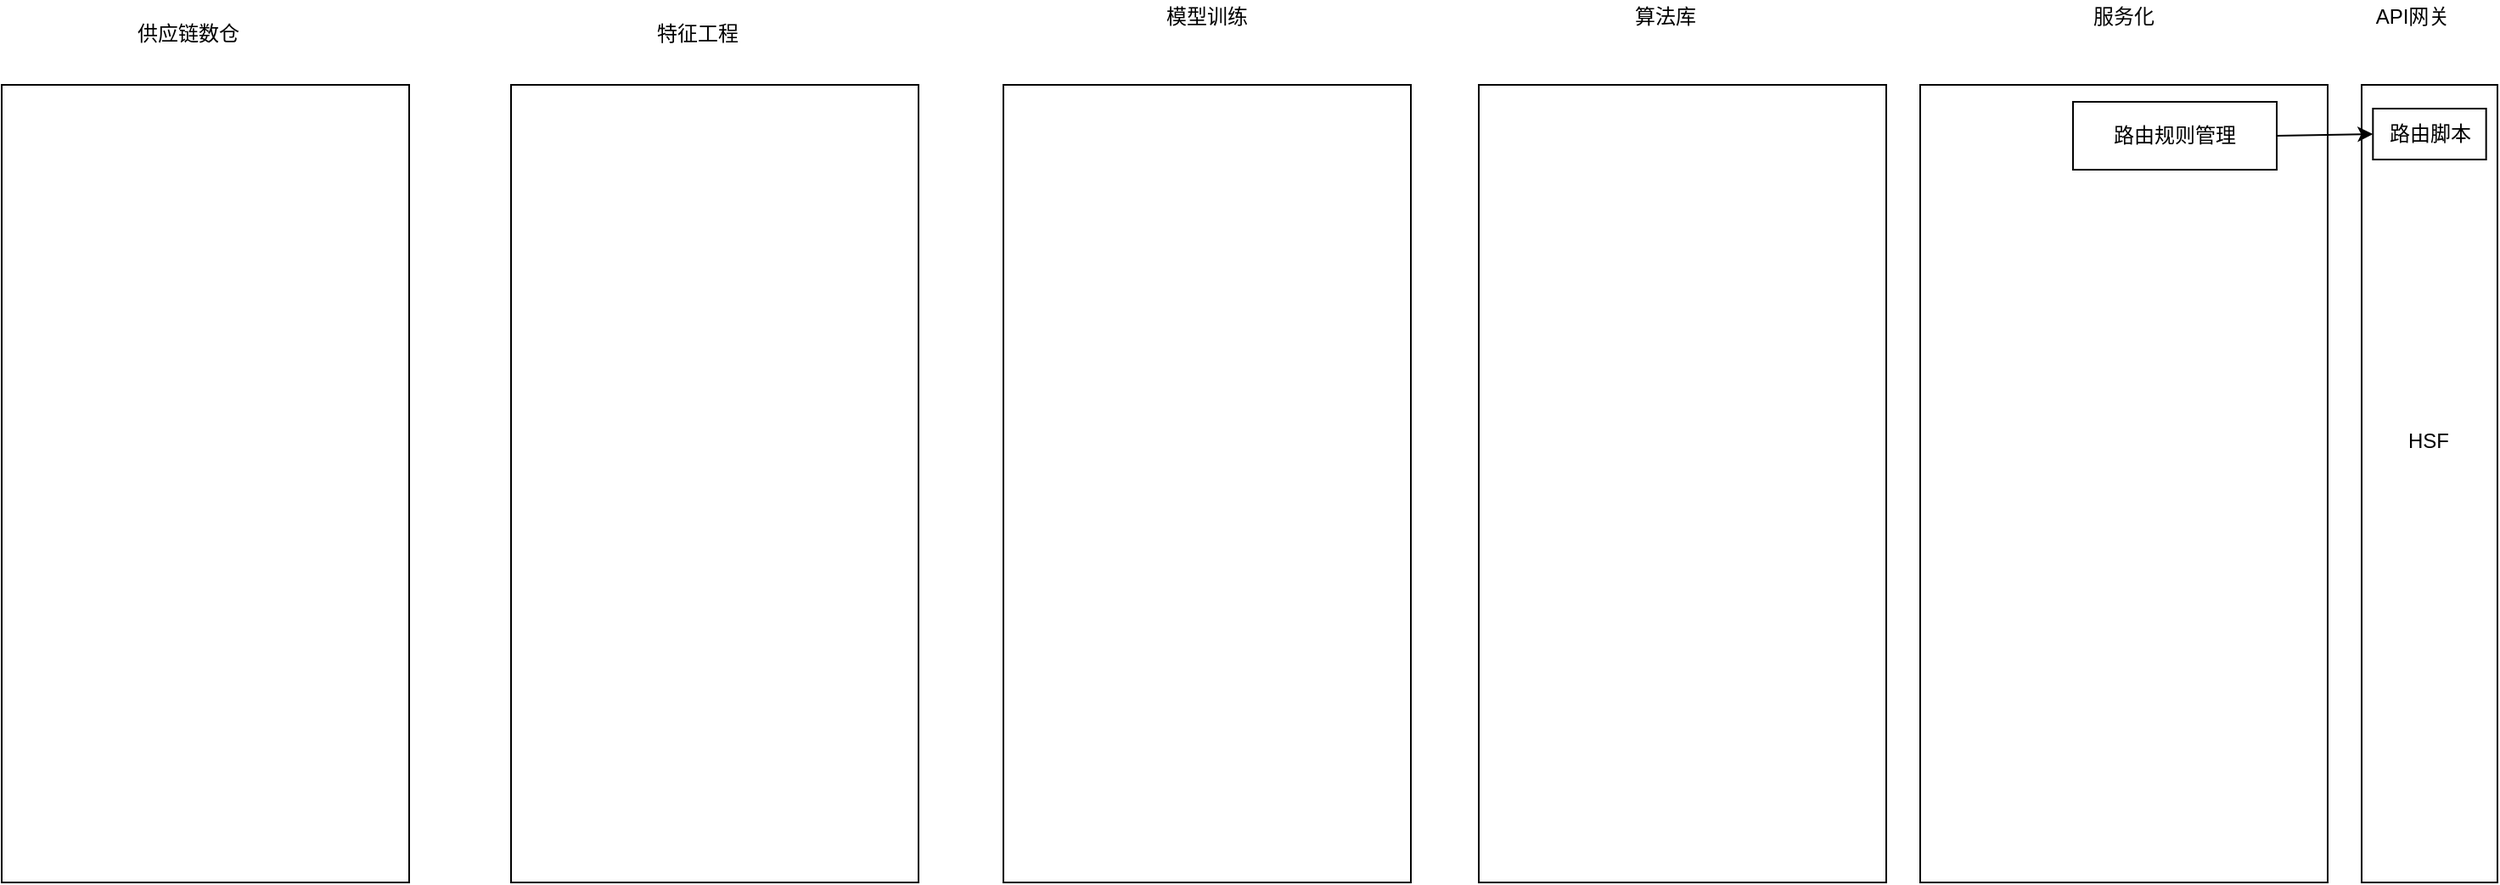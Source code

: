 <mxfile version="12.8.9" type="github">
  <diagram id="tqqFPRVVThCWhQn9TKFU" name="Page-1">
    <mxGraphModel dx="1746" dy="1023" grid="1" gridSize="10" guides="1" tooltips="1" connect="1" arrows="1" fold="1" page="0" pageScale="1" pageWidth="827" pageHeight="1169" background="none" math="0" shadow="0">
      <root>
        <mxCell id="0" />
        <mxCell id="1" parent="0" />
        <mxCell id="BgEkeHLagG953XPaDO7L-3" value="" style="group" vertex="1" connectable="0" parent="1">
          <mxGeometry x="660" y="-150" width="80" height="470" as="geometry" />
        </mxCell>
        <mxCell id="BgEkeHLagG953XPaDO7L-1" value="" style="rounded=0;whiteSpace=wrap;html=1;" vertex="1" parent="BgEkeHLagG953XPaDO7L-3">
          <mxGeometry width="80" height="470" as="geometry" />
        </mxCell>
        <mxCell id="BgEkeHLagG953XPaDO7L-2" value="HSF" style="text;html=1;strokeColor=none;fillColor=none;align=center;verticalAlign=middle;whiteSpace=wrap;rounded=0;" vertex="1" parent="BgEkeHLagG953XPaDO7L-3">
          <mxGeometry x="13.333" y="200" width="53.333" height="20" as="geometry" />
        </mxCell>
        <mxCell id="BgEkeHLagG953XPaDO7L-20" value="路由脚本" style="rounded=0;whiteSpace=wrap;html=1;" vertex="1" parent="BgEkeHLagG953XPaDO7L-3">
          <mxGeometry x="6.667" y="14" width="66.667" height="30" as="geometry" />
        </mxCell>
        <mxCell id="BgEkeHLagG953XPaDO7L-7" value="" style="rounded=0;whiteSpace=wrap;html=1;" vertex="1" parent="1">
          <mxGeometry x="400" y="-150" width="240" height="470" as="geometry" />
        </mxCell>
        <mxCell id="BgEkeHLagG953XPaDO7L-8" value="服务化" style="text;html=1;strokeColor=none;fillColor=none;align=center;verticalAlign=middle;whiteSpace=wrap;rounded=0;" vertex="1" parent="1">
          <mxGeometry x="500" y="-200" width="40" height="20" as="geometry" />
        </mxCell>
        <mxCell id="BgEkeHLagG953XPaDO7L-9" value="API网关" style="text;html=1;strokeColor=none;fillColor=none;align=center;verticalAlign=middle;whiteSpace=wrap;rounded=0;" vertex="1" parent="1">
          <mxGeometry x="660" y="-200" width="60" height="20" as="geometry" />
        </mxCell>
        <mxCell id="BgEkeHLagG953XPaDO7L-10" value="" style="rounded=0;whiteSpace=wrap;html=1;" vertex="1" parent="1">
          <mxGeometry x="140" y="-150" width="240" height="470" as="geometry" />
        </mxCell>
        <mxCell id="BgEkeHLagG953XPaDO7L-11" value="算法库" style="text;html=1;strokeColor=none;fillColor=none;align=center;verticalAlign=middle;whiteSpace=wrap;rounded=0;" vertex="1" parent="1">
          <mxGeometry x="230" y="-200" width="40" height="20" as="geometry" />
        </mxCell>
        <mxCell id="BgEkeHLagG953XPaDO7L-12" value="模型训练" style="text;html=1;strokeColor=none;fillColor=none;align=center;verticalAlign=middle;whiteSpace=wrap;rounded=0;" vertex="1" parent="1">
          <mxGeometry x="-50" y="-200" width="60" height="20" as="geometry" />
        </mxCell>
        <mxCell id="BgEkeHLagG953XPaDO7L-13" value="特征工程" style="text;html=1;strokeColor=none;fillColor=none;align=center;verticalAlign=middle;whiteSpace=wrap;rounded=0;" vertex="1" parent="1">
          <mxGeometry x="-350" y="-190" width="60" height="20" as="geometry" />
        </mxCell>
        <mxCell id="BgEkeHLagG953XPaDO7L-14" value="" style="rounded=0;whiteSpace=wrap;html=1;" vertex="1" parent="1">
          <mxGeometry x="-140" y="-150" width="240" height="470" as="geometry" />
        </mxCell>
        <mxCell id="BgEkeHLagG953XPaDO7L-15" value="" style="rounded=0;whiteSpace=wrap;html=1;" vertex="1" parent="1">
          <mxGeometry x="-430" y="-150" width="240" height="470" as="geometry" />
        </mxCell>
        <mxCell id="BgEkeHLagG953XPaDO7L-16" value="" style="rounded=0;whiteSpace=wrap;html=1;" vertex="1" parent="1">
          <mxGeometry x="-730" y="-150" width="240" height="470" as="geometry" />
        </mxCell>
        <mxCell id="BgEkeHLagG953XPaDO7L-17" value="供应链数仓" style="text;html=1;strokeColor=none;fillColor=none;align=center;verticalAlign=middle;whiteSpace=wrap;rounded=0;" vertex="1" parent="1">
          <mxGeometry x="-660" y="-190" width="80" height="20" as="geometry" />
        </mxCell>
        <mxCell id="BgEkeHLagG953XPaDO7L-19" style="edgeStyle=none;rounded=0;orthogonalLoop=1;jettySize=auto;html=1;exitX=1;exitY=0.5;exitDx=0;exitDy=0;entryX=0;entryY=0.5;entryDx=0;entryDy=0;" edge="1" parent="1" source="BgEkeHLagG953XPaDO7L-18" target="BgEkeHLagG953XPaDO7L-20">
          <mxGeometry relative="1" as="geometry" />
        </mxCell>
        <mxCell id="BgEkeHLagG953XPaDO7L-18" value="路由规则管理" style="rounded=0;whiteSpace=wrap;html=1;" vertex="1" parent="1">
          <mxGeometry x="490" y="-140" width="120" height="40" as="geometry" />
        </mxCell>
      </root>
    </mxGraphModel>
  </diagram>
</mxfile>
